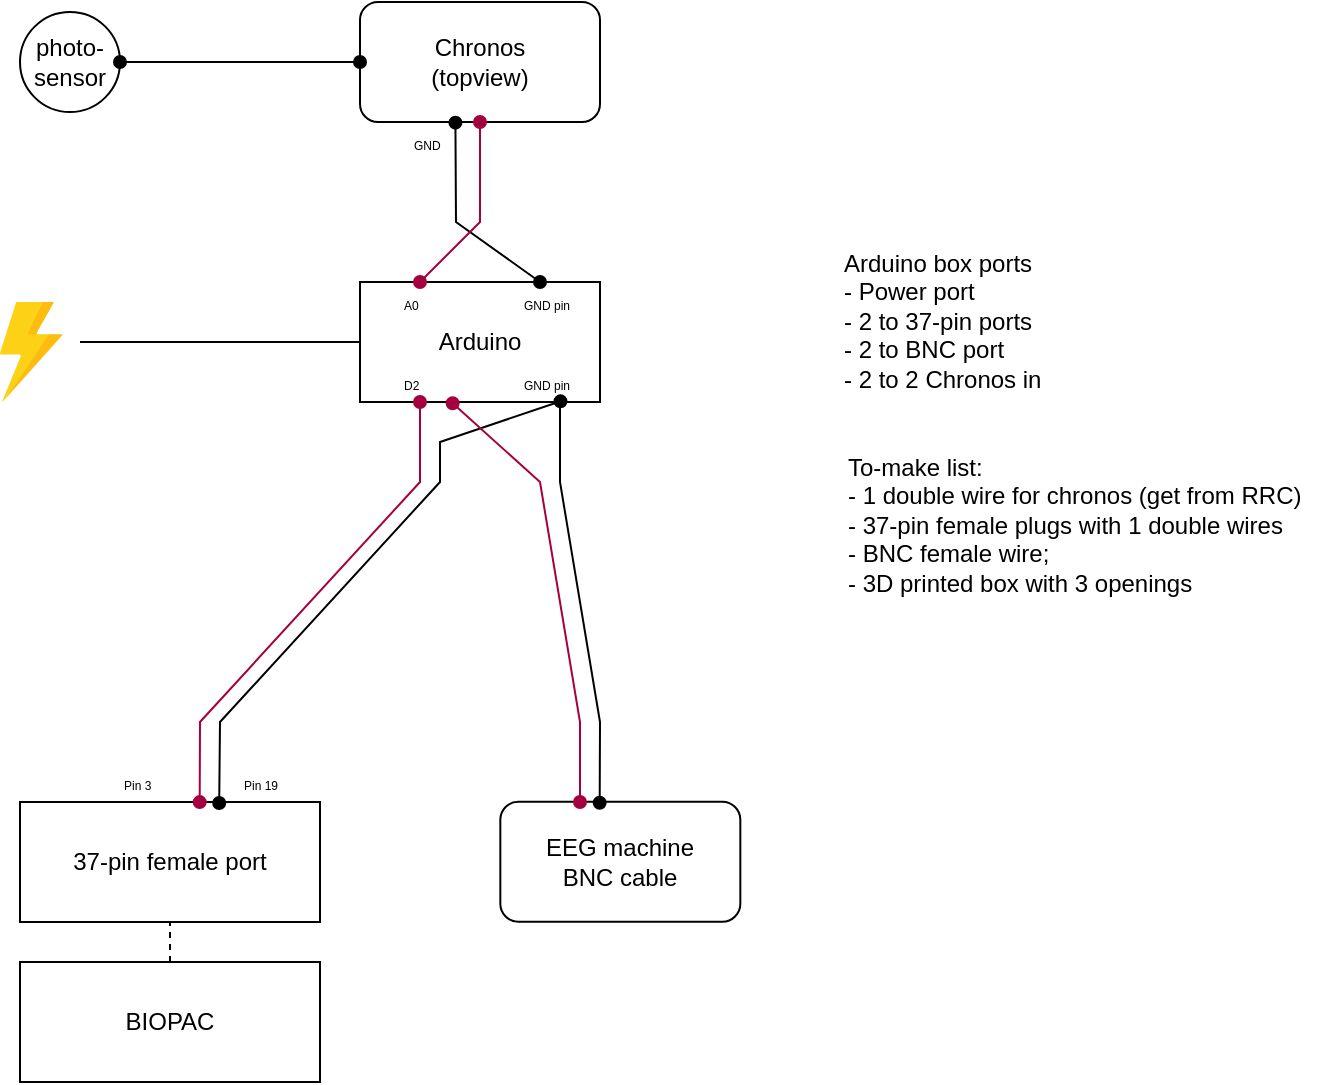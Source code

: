 <mxfile version="10.8.9" type="device"><diagram id="KmGlK9obVWvqehutqM03" name="Page-1"><mxGraphModel dx="794" dy="432" grid="1" gridSize="10" guides="1" tooltips="1" connect="1" arrows="1" fold="1" page="1" pageScale="1" pageWidth="850" pageHeight="1100" math="0" shadow="0"><root><mxCell id="0"/><mxCell id="1" parent="0"/><mxCell id="WUGbEhe_Pd_NkRukIF2k-1" value="Chronos&lt;br&gt;(topview)&lt;br&gt;" style="rounded=1;whiteSpace=wrap;html=1;" parent="1" vertex="1"><mxGeometry x="290" y="80" width="120" height="60" as="geometry"/></mxCell><mxCell id="WUGbEhe_Pd_NkRukIF2k-2" value="Arduino" style="rounded=0;whiteSpace=wrap;html=1;" parent="1" vertex="1"><mxGeometry x="290" y="220" width="120" height="60" as="geometry"/></mxCell><mxCell id="WUGbEhe_Pd_NkRukIF2k-3" value="" style="endArrow=oval;html=1;endFill=1;startArrow=oval;startFill=1;entryX=0.757;entryY=0.016;entryDx=0;entryDy=0;exitX=0.75;exitY=0;exitDx=0;exitDy=0;entryPerimeter=0;rounded=0;" parent="1" source="WUGbEhe_Pd_NkRukIF2k-2" target="ykJtyoamdACgsZyPTJU0-2" edge="1"><mxGeometry width="50" height="50" relative="1" as="geometry"><mxPoint x="300" y="250" as="sourcePoint"/><mxPoint x="350" y="200" as="targetPoint"/><Array as="points"><mxPoint x="338" y="190"/></Array></mxGeometry></mxCell><mxCell id="WUGbEhe_Pd_NkRukIF2k-4" value="&lt;font style=&quot;font-size: 6px&quot;&gt;GND pin&lt;/font&gt;" style="text;html=1;resizable=0;points=[];autosize=1;align=left;verticalAlign=top;spacingTop=-4;" parent="1" vertex="1"><mxGeometry x="370" y="220" width="40" height="20" as="geometry"/></mxCell><mxCell id="WUGbEhe_Pd_NkRukIF2k-5" value="" style="endArrow=oval;html=1;endFill=1;startArrow=oval;startFill=1;entryX=0.5;entryY=1;entryDx=0;entryDy=0;exitX=0.25;exitY=0;exitDx=0;exitDy=0;fillColor=#d80073;strokeColor=#A50040;rounded=0;" parent="1" source="WUGbEhe_Pd_NkRukIF2k-2" target="WUGbEhe_Pd_NkRukIF2k-1" edge="1"><mxGeometry width="50" height="50" relative="1" as="geometry"><mxPoint x="390.049" y="230.058" as="sourcePoint"/><mxPoint x="330.049" y="150.058" as="targetPoint"/><Array as="points"><mxPoint x="350" y="190"/></Array></mxGeometry></mxCell><mxCell id="WUGbEhe_Pd_NkRukIF2k-6" value="&lt;font style=&quot;font-size: 6px&quot;&gt;A0&lt;/font&gt;" style="text;html=1;resizable=0;points=[];autosize=1;align=left;verticalAlign=top;spacingTop=-4;" parent="1" vertex="1"><mxGeometry x="310" y="220" width="20" height="20" as="geometry"/></mxCell><mxCell id="WUGbEhe_Pd_NkRukIF2k-7" value="37-pin female port" style="rounded=0;whiteSpace=wrap;html=1;" parent="1" vertex="1"><mxGeometry x="120" y="480" width="150" height="60" as="geometry"/></mxCell><mxCell id="WUGbEhe_Pd_NkRukIF2k-8" value="" style="endArrow=oval;html=1;endFill=1;startArrow=oval;startFill=1;exitX=0.506;exitY=0.984;exitDx=0;exitDy=0;exitPerimeter=0;entryX=0.664;entryY=0.008;entryDx=0;entryDy=0;entryPerimeter=0;rounded=0;" parent="1" source="WUGbEhe_Pd_NkRukIF2k-13" target="WUGbEhe_Pd_NkRukIF2k-7" edge="1"><mxGeometry width="50" height="50" relative="1" as="geometry"><mxPoint x="390.2" y="230.2" as="sourcePoint"/><mxPoint x="230" y="470" as="targetPoint"/><Array as="points"><mxPoint x="330" y="300"/><mxPoint x="330" y="320"/><mxPoint x="220" y="440"/></Array></mxGeometry></mxCell><mxCell id="WUGbEhe_Pd_NkRukIF2k-9" value="&lt;font style=&quot;font-size: 6px&quot;&gt;Pin 19&lt;/font&gt;" style="text;html=1;resizable=0;points=[];autosize=1;align=left;verticalAlign=top;spacingTop=-4;" parent="1" vertex="1"><mxGeometry x="230" y="460" width="30" height="20" as="geometry"/></mxCell><mxCell id="WUGbEhe_Pd_NkRukIF2k-10" value="&lt;font style=&quot;font-size: 6px&quot;&gt;Pin 3&lt;/font&gt;" style="text;html=1;resizable=0;points=[];autosize=1;align=left;verticalAlign=top;spacingTop=-4;" parent="1" vertex="1"><mxGeometry x="170" y="460" width="30" height="20" as="geometry"/></mxCell><mxCell id="WUGbEhe_Pd_NkRukIF2k-11" value="" style="endArrow=oval;html=1;endFill=1;startArrow=oval;startFill=1;entryX=0.599;entryY=0.001;entryDx=0;entryDy=0;exitX=0.25;exitY=1;exitDx=0;exitDy=0;entryPerimeter=0;rounded=0;fillColor=#d80073;strokeColor=#A50040;" parent="1" source="WUGbEhe_Pd_NkRukIF2k-2" target="WUGbEhe_Pd_NkRukIF2k-7" edge="1"><mxGeometry width="50" height="50" relative="1" as="geometry"><mxPoint x="390.2" y="229.8" as="sourcePoint"/><mxPoint x="407.8" y="309.8" as="targetPoint"/><Array as="points"><mxPoint x="320" y="320"/><mxPoint x="210" y="440"/></Array></mxGeometry></mxCell><mxCell id="WUGbEhe_Pd_NkRukIF2k-12" value="&lt;font style=&quot;font-size: 6px&quot;&gt;D2&lt;/font&gt;" style="text;html=1;resizable=0;points=[];autosize=1;align=left;verticalAlign=top;spacingTop=-4;" parent="1" vertex="1"><mxGeometry x="310" y="260" width="20" height="20" as="geometry"/></mxCell><mxCell id="WUGbEhe_Pd_NkRukIF2k-13" value="&lt;font style=&quot;font-size: 6px&quot;&gt;GND pin&lt;/font&gt;" style="text;html=1;resizable=0;points=[];autosize=1;align=left;verticalAlign=top;spacingTop=-4;" parent="1" vertex="1"><mxGeometry x="370" y="260" width="40" height="20" as="geometry"/></mxCell><mxCell id="ykJtyoamdACgsZyPTJU0-2" value="&lt;font style=&quot;font-size: 6px&quot;&gt;GND&lt;/font&gt;" style="text;html=1;resizable=0;points=[];autosize=1;align=left;verticalAlign=top;spacingTop=-4;" parent="1" vertex="1"><mxGeometry x="315" y="140" width="30" height="20" as="geometry"/></mxCell><mxCell id="ykJtyoamdACgsZyPTJU0-3" value="EEG machine&lt;br&gt;BNC cable&lt;br&gt;" style="rounded=1;whiteSpace=wrap;html=1;direction=west;" parent="1" vertex="1"><mxGeometry x="360.167" y="479.9" width="120" height="60" as="geometry"/></mxCell><mxCell id="ykJtyoamdACgsZyPTJU0-8" value="" style="aspect=fixed;html=1;perimeter=none;align=center;shadow=0;dashed=0;image;fontSize=12;image=img/lib/mscae/Power.svg;" parent="1" vertex="1"><mxGeometry x="110" y="230" width="31" height="50" as="geometry"/></mxCell><mxCell id="ykJtyoamdACgsZyPTJU0-9" value="" style="endArrow=none;html=1;entryX=0;entryY=0.5;entryDx=0;entryDy=0;" parent="1" target="WUGbEhe_Pd_NkRukIF2k-2" edge="1"><mxGeometry width="50" height="50" relative="1" as="geometry"><mxPoint x="150" y="250" as="sourcePoint"/><mxPoint x="220" y="250" as="targetPoint"/></mxGeometry></mxCell><mxCell id="ykJtyoamdACgsZyPTJU0-10" value="photo-sensor" style="ellipse;whiteSpace=wrap;html=1;aspect=fixed;" parent="1" vertex="1"><mxGeometry x="120" y="85" width="50" height="50" as="geometry"/></mxCell><mxCell id="ykJtyoamdACgsZyPTJU0-11" value="" style="endArrow=oval;html=1;endFill=1;startArrow=oval;startFill=1;entryX=0;entryY=0.5;entryDx=0;entryDy=0;exitX=1;exitY=0.5;exitDx=0;exitDy=0;" parent="1" source="ykJtyoamdACgsZyPTJU0-10" target="WUGbEhe_Pd_NkRukIF2k-1" edge="1"><mxGeometry width="50" height="50" relative="1" as="geometry"><mxPoint x="330" y="230" as="sourcePoint"/><mxPoint x="360" y="150" as="targetPoint"/></mxGeometry></mxCell><mxCell id="KssVZxpBlg7Zm-GA87NO-3" value="" style="endArrow=none;html=1;endFill=0;startArrow=oval;startFill=1;rounded=0;exitX=0.586;exitY=0.992;exitDx=0;exitDy=0;exitPerimeter=0;" edge="1" parent="1" source="ykJtyoamdACgsZyPTJU0-3"><mxGeometry width="50" height="50" relative="1" as="geometry"><mxPoint x="415" y="478" as="sourcePoint"/><mxPoint x="390" y="280" as="targetPoint"/><Array as="points"><mxPoint x="410" y="440"/><mxPoint x="390" y="320"/></Array></mxGeometry></mxCell><mxCell id="KssVZxpBlg7Zm-GA87NO-4" value="Arduino box ports&lt;br&gt;- Power port&lt;br&gt;- 2 to 37-pin ports&lt;br&gt;- 2 to BNC port&lt;br&gt;- 2 to 2 Chronos in&lt;br&gt;" style="text;html=1;resizable=0;points=[];autosize=1;align=left;verticalAlign=top;spacingTop=-4;" vertex="1" parent="1"><mxGeometry x="530" y="201" width="110" height="70" as="geometry"/></mxCell><mxCell id="KssVZxpBlg7Zm-GA87NO-5" value="To-make list:&lt;br&gt;- 1 double wire for chronos (get from RRC)&lt;br&gt;- 37-pin female plugs with 1 double wires&lt;br&gt;- BNC female wire;&lt;br&gt;- 3D printed box with 3 openings&lt;br&gt;" style="text;html=1;resizable=0;points=[];autosize=1;align=left;verticalAlign=top;spacingTop=-4;" vertex="1" parent="1"><mxGeometry x="532" y="303" width="240" height="70" as="geometry"/></mxCell><mxCell id="KssVZxpBlg7Zm-GA87NO-6" value="BIOPAC" style="rounded=0;whiteSpace=wrap;html=1;" vertex="1" parent="1"><mxGeometry x="120" y="560" width="150" height="60" as="geometry"/></mxCell><mxCell id="KssVZxpBlg7Zm-GA87NO-8" value="" style="endArrow=none;dashed=1;html=1;entryX=0.5;entryY=1;entryDx=0;entryDy=0;exitX=0.5;exitY=0;exitDx=0;exitDy=0;" edge="1" parent="1" source="KssVZxpBlg7Zm-GA87NO-6" target="WUGbEhe_Pd_NkRukIF2k-7"><mxGeometry width="50" height="50" relative="1" as="geometry"><mxPoint x="150" y="600" as="sourcePoint"/><mxPoint x="200" y="550" as="targetPoint"/></mxGeometry></mxCell><mxCell id="KssVZxpBlg7Zm-GA87NO-9" value="" style="endArrow=oval;html=1;endFill=1;startArrow=oval;startFill=1;entryX=0.599;entryY=0.001;entryDx=0;entryDy=0;exitX=0.386;exitY=1.011;exitDx=0;exitDy=0;entryPerimeter=0;rounded=0;fillColor=#d80073;strokeColor=#A50040;exitPerimeter=0;" edge="1" parent="1" source="WUGbEhe_Pd_NkRukIF2k-2"><mxGeometry width="50" height="50" relative="1" as="geometry"><mxPoint x="510" y="280" as="sourcePoint"/><mxPoint x="400" y="480" as="targetPoint"/><Array as="points"><mxPoint x="380" y="320"/><mxPoint x="400" y="440"/></Array></mxGeometry></mxCell></root></mxGraphModel></diagram></mxfile>